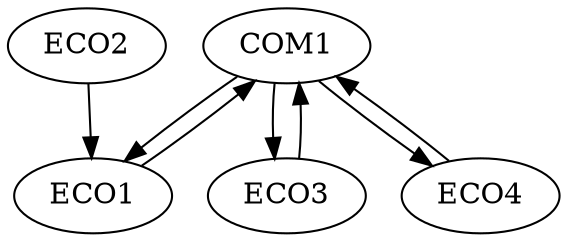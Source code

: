 digraph M1 {
  COM1 -> ECO1
  COM1 -> ECO3
  COM1 -> ECO4
  ECO1 -> COM1
  ECO3 -> COM1
  ECO4 -> COM1
  ECO2 -> ECO1
}

